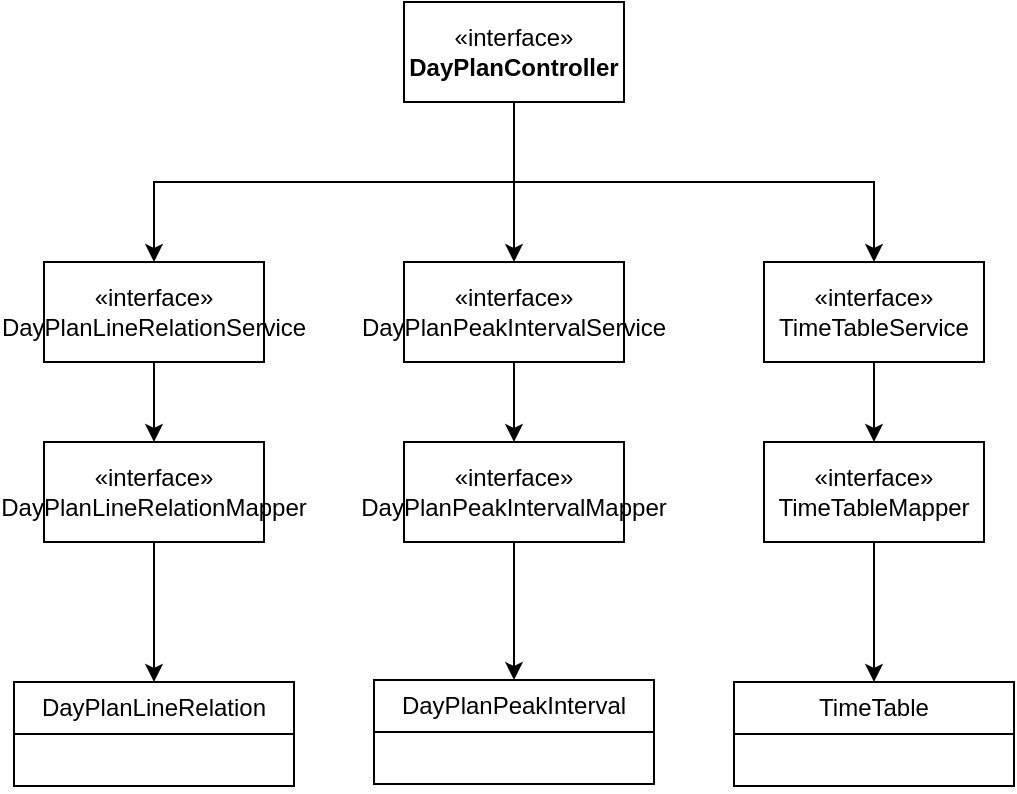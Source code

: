 <mxfile version="21.6.8" type="github">
  <diagram name="第 1 页" id="IHnJ2mCHmTsgJI9gZ5m0">
    <mxGraphModel dx="1379" dy="796" grid="1" gridSize="10" guides="1" tooltips="1" connect="1" arrows="1" fold="1" page="1" pageScale="1" pageWidth="827" pageHeight="1169" math="0" shadow="0">
      <root>
        <mxCell id="0" />
        <mxCell id="1" parent="0" />
        <mxCell id="VDC88wxnnfBKnj3kIuwF-21" style="edgeStyle=orthogonalEdgeStyle;rounded=0;orthogonalLoop=1;jettySize=auto;html=1;entryX=0.5;entryY=0;entryDx=0;entryDy=0;" edge="1" parent="1" source="VDC88wxnnfBKnj3kIuwF-1" target="VDC88wxnnfBKnj3kIuwF-4">
          <mxGeometry relative="1" as="geometry" />
        </mxCell>
        <mxCell id="VDC88wxnnfBKnj3kIuwF-22" style="edgeStyle=orthogonalEdgeStyle;rounded=0;orthogonalLoop=1;jettySize=auto;html=1;entryX=0.5;entryY=0;entryDx=0;entryDy=0;" edge="1" parent="1" source="VDC88wxnnfBKnj3kIuwF-1" target="VDC88wxnnfBKnj3kIuwF-2">
          <mxGeometry relative="1" as="geometry">
            <Array as="points">
              <mxPoint x="475" y="310" />
              <mxPoint x="295" y="310" />
            </Array>
          </mxGeometry>
        </mxCell>
        <mxCell id="VDC88wxnnfBKnj3kIuwF-23" style="edgeStyle=orthogonalEdgeStyle;rounded=0;orthogonalLoop=1;jettySize=auto;html=1;" edge="1" parent="1" source="VDC88wxnnfBKnj3kIuwF-1" target="VDC88wxnnfBKnj3kIuwF-5">
          <mxGeometry relative="1" as="geometry">
            <Array as="points">
              <mxPoint x="475" y="310" />
              <mxPoint x="655" y="310" />
            </Array>
          </mxGeometry>
        </mxCell>
        <mxCell id="VDC88wxnnfBKnj3kIuwF-1" value="«interface»&lt;br&gt;&lt;b&gt;DayPlanController&lt;/b&gt;" style="html=1;whiteSpace=wrap;" vertex="1" parent="1">
          <mxGeometry x="420" y="220" width="110" height="50" as="geometry" />
        </mxCell>
        <mxCell id="VDC88wxnnfBKnj3kIuwF-24" style="edgeStyle=orthogonalEdgeStyle;rounded=0;orthogonalLoop=1;jettySize=auto;html=1;" edge="1" parent="1" source="VDC88wxnnfBKnj3kIuwF-2" target="VDC88wxnnfBKnj3kIuwF-6">
          <mxGeometry relative="1" as="geometry" />
        </mxCell>
        <mxCell id="VDC88wxnnfBKnj3kIuwF-2" value="«interface»&lt;br&gt;DayPlanLineRelationService" style="html=1;whiteSpace=wrap;" vertex="1" parent="1">
          <mxGeometry x="240" y="350" width="110" height="50" as="geometry" />
        </mxCell>
        <mxCell id="VDC88wxnnfBKnj3kIuwF-25" style="edgeStyle=orthogonalEdgeStyle;rounded=0;orthogonalLoop=1;jettySize=auto;html=1;" edge="1" parent="1" source="VDC88wxnnfBKnj3kIuwF-4" target="VDC88wxnnfBKnj3kIuwF-7">
          <mxGeometry relative="1" as="geometry" />
        </mxCell>
        <mxCell id="VDC88wxnnfBKnj3kIuwF-4" value="«interface»&lt;br&gt;DayPlanPeakIntervalService" style="html=1;whiteSpace=wrap;" vertex="1" parent="1">
          <mxGeometry x="420" y="350" width="110" height="50" as="geometry" />
        </mxCell>
        <mxCell id="VDC88wxnnfBKnj3kIuwF-26" style="edgeStyle=orthogonalEdgeStyle;rounded=0;orthogonalLoop=1;jettySize=auto;html=1;" edge="1" parent="1" source="VDC88wxnnfBKnj3kIuwF-5" target="VDC88wxnnfBKnj3kIuwF-8">
          <mxGeometry relative="1" as="geometry" />
        </mxCell>
        <mxCell id="VDC88wxnnfBKnj3kIuwF-5" value="«interface»&lt;br&gt;TimeTableService" style="html=1;whiteSpace=wrap;" vertex="1" parent="1">
          <mxGeometry x="600" y="350" width="110" height="50" as="geometry" />
        </mxCell>
        <mxCell id="VDC88wxnnfBKnj3kIuwF-27" style="edgeStyle=orthogonalEdgeStyle;rounded=0;orthogonalLoop=1;jettySize=auto;html=1;" edge="1" parent="1" source="VDC88wxnnfBKnj3kIuwF-6" target="VDC88wxnnfBKnj3kIuwF-13">
          <mxGeometry relative="1" as="geometry" />
        </mxCell>
        <mxCell id="VDC88wxnnfBKnj3kIuwF-6" value="«interface»&lt;br&gt;DayPlanLineRelationMapper" style="html=1;whiteSpace=wrap;" vertex="1" parent="1">
          <mxGeometry x="240" y="440" width="110" height="50" as="geometry" />
        </mxCell>
        <mxCell id="VDC88wxnnfBKnj3kIuwF-29" style="edgeStyle=orthogonalEdgeStyle;rounded=0;orthogonalLoop=1;jettySize=auto;html=1;" edge="1" parent="1" source="VDC88wxnnfBKnj3kIuwF-7" target="VDC88wxnnfBKnj3kIuwF-17">
          <mxGeometry relative="1" as="geometry" />
        </mxCell>
        <mxCell id="VDC88wxnnfBKnj3kIuwF-7" value="«interface»&lt;br&gt;DayPlanPeakIntervalMapper" style="html=1;whiteSpace=wrap;" vertex="1" parent="1">
          <mxGeometry x="420" y="440" width="110" height="50" as="geometry" />
        </mxCell>
        <mxCell id="VDC88wxnnfBKnj3kIuwF-31" style="edgeStyle=orthogonalEdgeStyle;rounded=0;orthogonalLoop=1;jettySize=auto;html=1;" edge="1" parent="1" source="VDC88wxnnfBKnj3kIuwF-8" target="VDC88wxnnfBKnj3kIuwF-19">
          <mxGeometry relative="1" as="geometry" />
        </mxCell>
        <mxCell id="VDC88wxnnfBKnj3kIuwF-8" value="«interface»&lt;br&gt;TimeTableMapper" style="html=1;whiteSpace=wrap;" vertex="1" parent="1">
          <mxGeometry x="600" y="440" width="110" height="50" as="geometry" />
        </mxCell>
        <mxCell id="VDC88wxnnfBKnj3kIuwF-13" value="DayPlanLineRelation" style="swimlane;fontStyle=0;childLayout=stackLayout;horizontal=1;startSize=26;fillColor=none;horizontalStack=0;resizeParent=1;resizeParentMax=0;resizeLast=0;collapsible=1;marginBottom=0;whiteSpace=wrap;html=1;" vertex="1" parent="1">
          <mxGeometry x="225" y="560" width="140" height="52" as="geometry" />
        </mxCell>
        <mxCell id="VDC88wxnnfBKnj3kIuwF-14" value="&amp;nbsp;" style="text;strokeColor=none;fillColor=none;align=left;verticalAlign=top;spacingLeft=4;spacingRight=4;overflow=hidden;rotatable=0;points=[[0,0.5],[1,0.5]];portConstraint=eastwest;whiteSpace=wrap;html=1;" vertex="1" parent="VDC88wxnnfBKnj3kIuwF-13">
          <mxGeometry y="26" width="140" height="26" as="geometry" />
        </mxCell>
        <mxCell id="VDC88wxnnfBKnj3kIuwF-17" value="DayPlanPeakInterval" style="swimlane;fontStyle=0;childLayout=stackLayout;horizontal=1;startSize=26;fillColor=none;horizontalStack=0;resizeParent=1;resizeParentMax=0;resizeLast=0;collapsible=1;marginBottom=0;whiteSpace=wrap;html=1;" vertex="1" parent="1">
          <mxGeometry x="405" y="559" width="140" height="52" as="geometry" />
        </mxCell>
        <mxCell id="VDC88wxnnfBKnj3kIuwF-18" value="&amp;nbsp;" style="text;strokeColor=none;fillColor=none;align=left;verticalAlign=top;spacingLeft=4;spacingRight=4;overflow=hidden;rotatable=0;points=[[0,0.5],[1,0.5]];portConstraint=eastwest;whiteSpace=wrap;html=1;" vertex="1" parent="VDC88wxnnfBKnj3kIuwF-17">
          <mxGeometry y="26" width="140" height="26" as="geometry" />
        </mxCell>
        <mxCell id="VDC88wxnnfBKnj3kIuwF-19" value="TimeTable" style="swimlane;fontStyle=0;childLayout=stackLayout;horizontal=1;startSize=26;fillColor=none;horizontalStack=0;resizeParent=1;resizeParentMax=0;resizeLast=0;collapsible=1;marginBottom=0;whiteSpace=wrap;html=1;" vertex="1" parent="1">
          <mxGeometry x="585" y="560" width="140" height="52" as="geometry" />
        </mxCell>
        <mxCell id="VDC88wxnnfBKnj3kIuwF-20" value="&amp;nbsp;" style="text;strokeColor=none;fillColor=none;align=left;verticalAlign=top;spacingLeft=4;spacingRight=4;overflow=hidden;rotatable=0;points=[[0,0.5],[1,0.5]];portConstraint=eastwest;whiteSpace=wrap;html=1;" vertex="1" parent="VDC88wxnnfBKnj3kIuwF-19">
          <mxGeometry y="26" width="140" height="26" as="geometry" />
        </mxCell>
      </root>
    </mxGraphModel>
  </diagram>
</mxfile>
